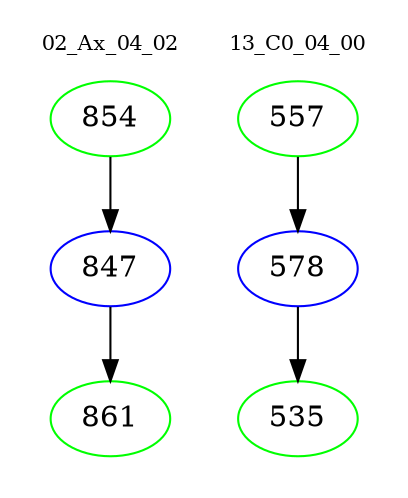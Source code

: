 digraph{
subgraph cluster_0 {
color = white
label = "02_Ax_04_02";
fontsize=10;
T0_854 [label="854", color="green"]
T0_854 -> T0_847 [color="black"]
T0_847 [label="847", color="blue"]
T0_847 -> T0_861 [color="black"]
T0_861 [label="861", color="green"]
}
subgraph cluster_1 {
color = white
label = "13_C0_04_00";
fontsize=10;
T1_557 [label="557", color="green"]
T1_557 -> T1_578 [color="black"]
T1_578 [label="578", color="blue"]
T1_578 -> T1_535 [color="black"]
T1_535 [label="535", color="green"]
}
}
